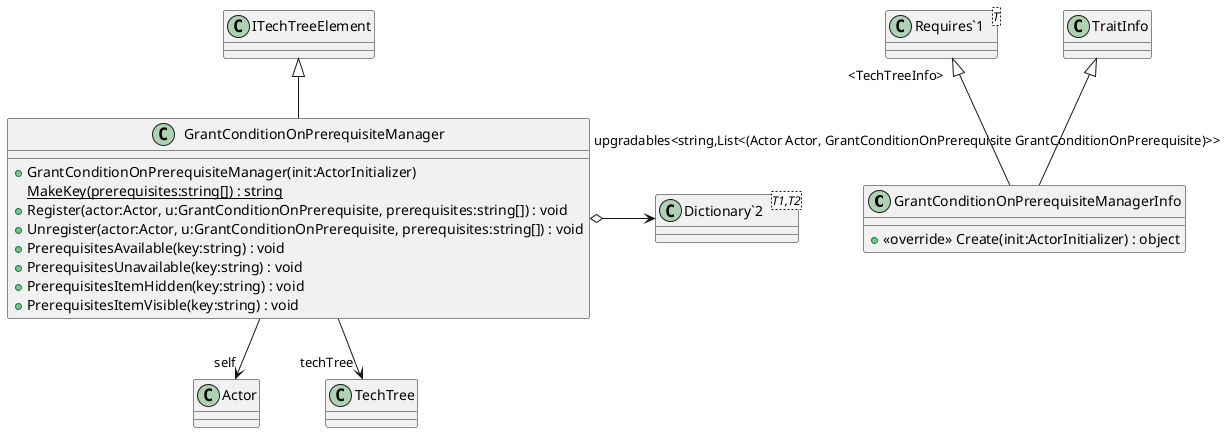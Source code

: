 @startuml
class GrantConditionOnPrerequisiteManagerInfo {
    + <<override>> Create(init:ActorInitializer) : object
}
class GrantConditionOnPrerequisiteManager {
    + GrantConditionOnPrerequisiteManager(init:ActorInitializer)
    {static} MakeKey(prerequisites:string[]) : string
    + Register(actor:Actor, u:GrantConditionOnPrerequisite, prerequisites:string[]) : void
    + Unregister(actor:Actor, u:GrantConditionOnPrerequisite, prerequisites:string[]) : void
    + PrerequisitesAvailable(key:string) : void
    + PrerequisitesUnavailable(key:string) : void
    + PrerequisitesItemHidden(key:string) : void
    + PrerequisitesItemVisible(key:string) : void
}
class "Requires`1"<T> {
}
class "Dictionary`2"<T1,T2> {
}
TraitInfo <|-- GrantConditionOnPrerequisiteManagerInfo
"Requires`1" "<TechTreeInfo>" <|-- GrantConditionOnPrerequisiteManagerInfo
ITechTreeElement <|-- GrantConditionOnPrerequisiteManager
GrantConditionOnPrerequisiteManager --> "self" Actor
GrantConditionOnPrerequisiteManager o-> "upgradables<string,List<(Actor Actor, GrantConditionOnPrerequisite GrantConditionOnPrerequisite)>>" "Dictionary`2"
GrantConditionOnPrerequisiteManager --> "techTree" TechTree
@enduml
